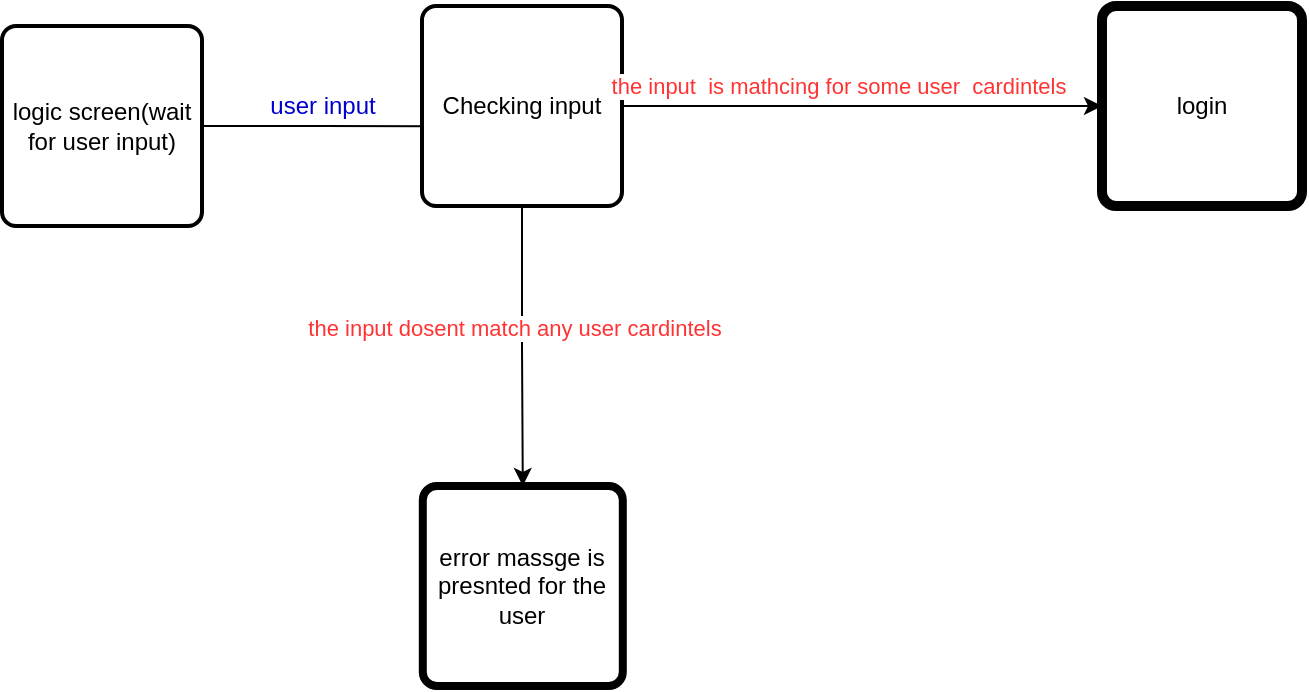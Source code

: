<mxfile version="17.4.2" type="device"><diagram id="C5RBs43oDa-KdzZeNtuy" name="Page-1"><mxGraphModel dx="830" dy="513" grid="1" gridSize="10" guides="1" tooltips="1" connect="1" arrows="1" fold="1" page="1" pageScale="1" pageWidth="827" pageHeight="1169" math="0" shadow="0"><root><mxCell id="WIyWlLk6GJQsqaUBKTNV-0"/><mxCell id="WIyWlLk6GJQsqaUBKTNV-1" parent="WIyWlLk6GJQsqaUBKTNV-0"/><mxCell id="Pr3eTPf_kixYaSzW1SoW-2" style="edgeStyle=orthogonalEdgeStyle;rounded=0;orthogonalLoop=1;jettySize=auto;html=1;exitX=1;exitY=0.5;exitDx=0;exitDy=0;" edge="1" parent="WIyWlLk6GJQsqaUBKTNV-1" source="Pr3eTPf_kixYaSzW1SoW-0"><mxGeometry relative="1" as="geometry"><mxPoint x="700" y="520.154" as="targetPoint"/></mxGeometry></mxCell><mxCell id="Pr3eTPf_kixYaSzW1SoW-0" value="logic screen(wait for user input)" style="rounded=1;whiteSpace=wrap;html=1;absoluteArcSize=1;arcSize=14;strokeWidth=2;" vertex="1" parent="WIyWlLk6GJQsqaUBKTNV-1"><mxGeometry x="480" y="470" width="100" height="100" as="geometry"/></mxCell><mxCell id="Pr3eTPf_kixYaSzW1SoW-3" value="&lt;font color=&quot;#0000cc&quot;&gt;user input&lt;/font&gt;" style="text;html=1;align=center;verticalAlign=middle;resizable=0;points=[];autosize=1;strokeColor=none;fillColor=none;" vertex="1" parent="WIyWlLk6GJQsqaUBKTNV-1"><mxGeometry x="605" y="500" width="70" height="20" as="geometry"/></mxCell><mxCell id="Pr3eTPf_kixYaSzW1SoW-8" style="edgeStyle=orthogonalEdgeStyle;rounded=0;orthogonalLoop=1;jettySize=auto;html=1;exitX=0.5;exitY=1;exitDx=0;exitDy=0;fontColor=#000000;" edge="1" parent="WIyWlLk6GJQsqaUBKTNV-1" source="Pr3eTPf_kixYaSzW1SoW-5" target="Pr3eTPf_kixYaSzW1SoW-9"><mxGeometry relative="1" as="geometry"><mxPoint x="740.4" y="750" as="targetPoint"/></mxGeometry></mxCell><mxCell id="Pr3eTPf_kixYaSzW1SoW-10" value="&lt;font color=&quot;#ff3333&quot;&gt;the input dosent match any user cardintels&lt;/font&gt;" style="edgeLabel;html=1;align=center;verticalAlign=middle;resizable=0;points=[];fontColor=#000000;" vertex="1" connectable="0" parent="Pr3eTPf_kixYaSzW1SoW-8"><mxGeometry x="-0.13" y="-4" relative="1" as="geometry"><mxPoint as="offset"/></mxGeometry></mxCell><mxCell id="Pr3eTPf_kixYaSzW1SoW-5" value="&lt;font color=&quot;#000000&quot;&gt;Checking input&lt;/font&gt;" style="rounded=1;whiteSpace=wrap;html=1;absoluteArcSize=1;arcSize=14;strokeWidth=2;fontColor=#0000CC;" vertex="1" parent="WIyWlLk6GJQsqaUBKTNV-1"><mxGeometry x="690" y="460" width="100" height="100" as="geometry"/></mxCell><mxCell id="Pr3eTPf_kixYaSzW1SoW-6" value="&lt;font color=&quot;#ff3333&quot;&gt;the input&amp;nbsp; is mathcing for some user&amp;nbsp; cardintels&lt;/font&gt;" style="endArrow=classic;html=1;rounded=0;fontColor=#000000;exitX=1;exitY=0.5;exitDx=0;exitDy=0;" edge="1" parent="WIyWlLk6GJQsqaUBKTNV-1" source="Pr3eTPf_kixYaSzW1SoW-5" target="Pr3eTPf_kixYaSzW1SoW-7"><mxGeometry x="-0.103" y="10" width="50" height="50" relative="1" as="geometry"><mxPoint x="700" y="480" as="sourcePoint"/><mxPoint x="1080" y="510" as="targetPoint"/><mxPoint as="offset"/></mxGeometry></mxCell><mxCell id="Pr3eTPf_kixYaSzW1SoW-7" value="&lt;font color=&quot;#000000&quot;&gt;login&lt;/font&gt;" style="rounded=1;whiteSpace=wrap;html=1;absoluteArcSize=1;arcSize=14;strokeWidth=5;fontColor=#FF3333;" vertex="1" parent="WIyWlLk6GJQsqaUBKTNV-1"><mxGeometry x="1030" y="460" width="100" height="100" as="geometry"/></mxCell><mxCell id="Pr3eTPf_kixYaSzW1SoW-9" value="error massge is presnted for the user" style="rounded=1;whiteSpace=wrap;html=1;absoluteArcSize=1;arcSize=14;strokeWidth=4;fontColor=#000000;" vertex="1" parent="WIyWlLk6GJQsqaUBKTNV-1"><mxGeometry x="690.4" y="700" width="100" height="100" as="geometry"/></mxCell></root></mxGraphModel></diagram></mxfile>